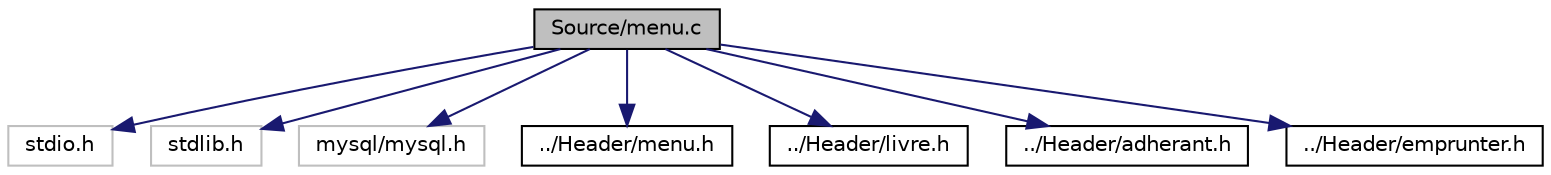 digraph "Source/menu.c"
{
  edge [fontname="Helvetica",fontsize="10",labelfontname="Helvetica",labelfontsize="10"];
  node [fontname="Helvetica",fontsize="10",shape=record];
  Node0 [label="Source/menu.c",height=0.2,width=0.4,color="black", fillcolor="grey75", style="filled", fontcolor="black"];
  Node0 -> Node1 [color="midnightblue",fontsize="10",style="solid",fontname="Helvetica"];
  Node1 [label="stdio.h",height=0.2,width=0.4,color="grey75", fillcolor="white", style="filled"];
  Node0 -> Node2 [color="midnightblue",fontsize="10",style="solid",fontname="Helvetica"];
  Node2 [label="stdlib.h",height=0.2,width=0.4,color="grey75", fillcolor="white", style="filled"];
  Node0 -> Node3 [color="midnightblue",fontsize="10",style="solid",fontname="Helvetica"];
  Node3 [label="mysql/mysql.h",height=0.2,width=0.4,color="grey75", fillcolor="white", style="filled"];
  Node0 -> Node4 [color="midnightblue",fontsize="10",style="solid",fontname="Helvetica"];
  Node4 [label="../Header/menu.h",height=0.2,width=0.4,color="black", fillcolor="white", style="filled",URL="$menu_8h.html"];
  Node0 -> Node5 [color="midnightblue",fontsize="10",style="solid",fontname="Helvetica"];
  Node5 [label="../Header/livre.h",height=0.2,width=0.4,color="black", fillcolor="white", style="filled",URL="$livre_8h.html"];
  Node0 -> Node6 [color="midnightblue",fontsize="10",style="solid",fontname="Helvetica"];
  Node6 [label="../Header/adherant.h",height=0.2,width=0.4,color="black", fillcolor="white", style="filled",URL="$adherant_8h.html"];
  Node0 -> Node7 [color="midnightblue",fontsize="10",style="solid",fontname="Helvetica"];
  Node7 [label="../Header/emprunter.h",height=0.2,width=0.4,color="black", fillcolor="white", style="filled",URL="$emprunter_8h.html"];
}
